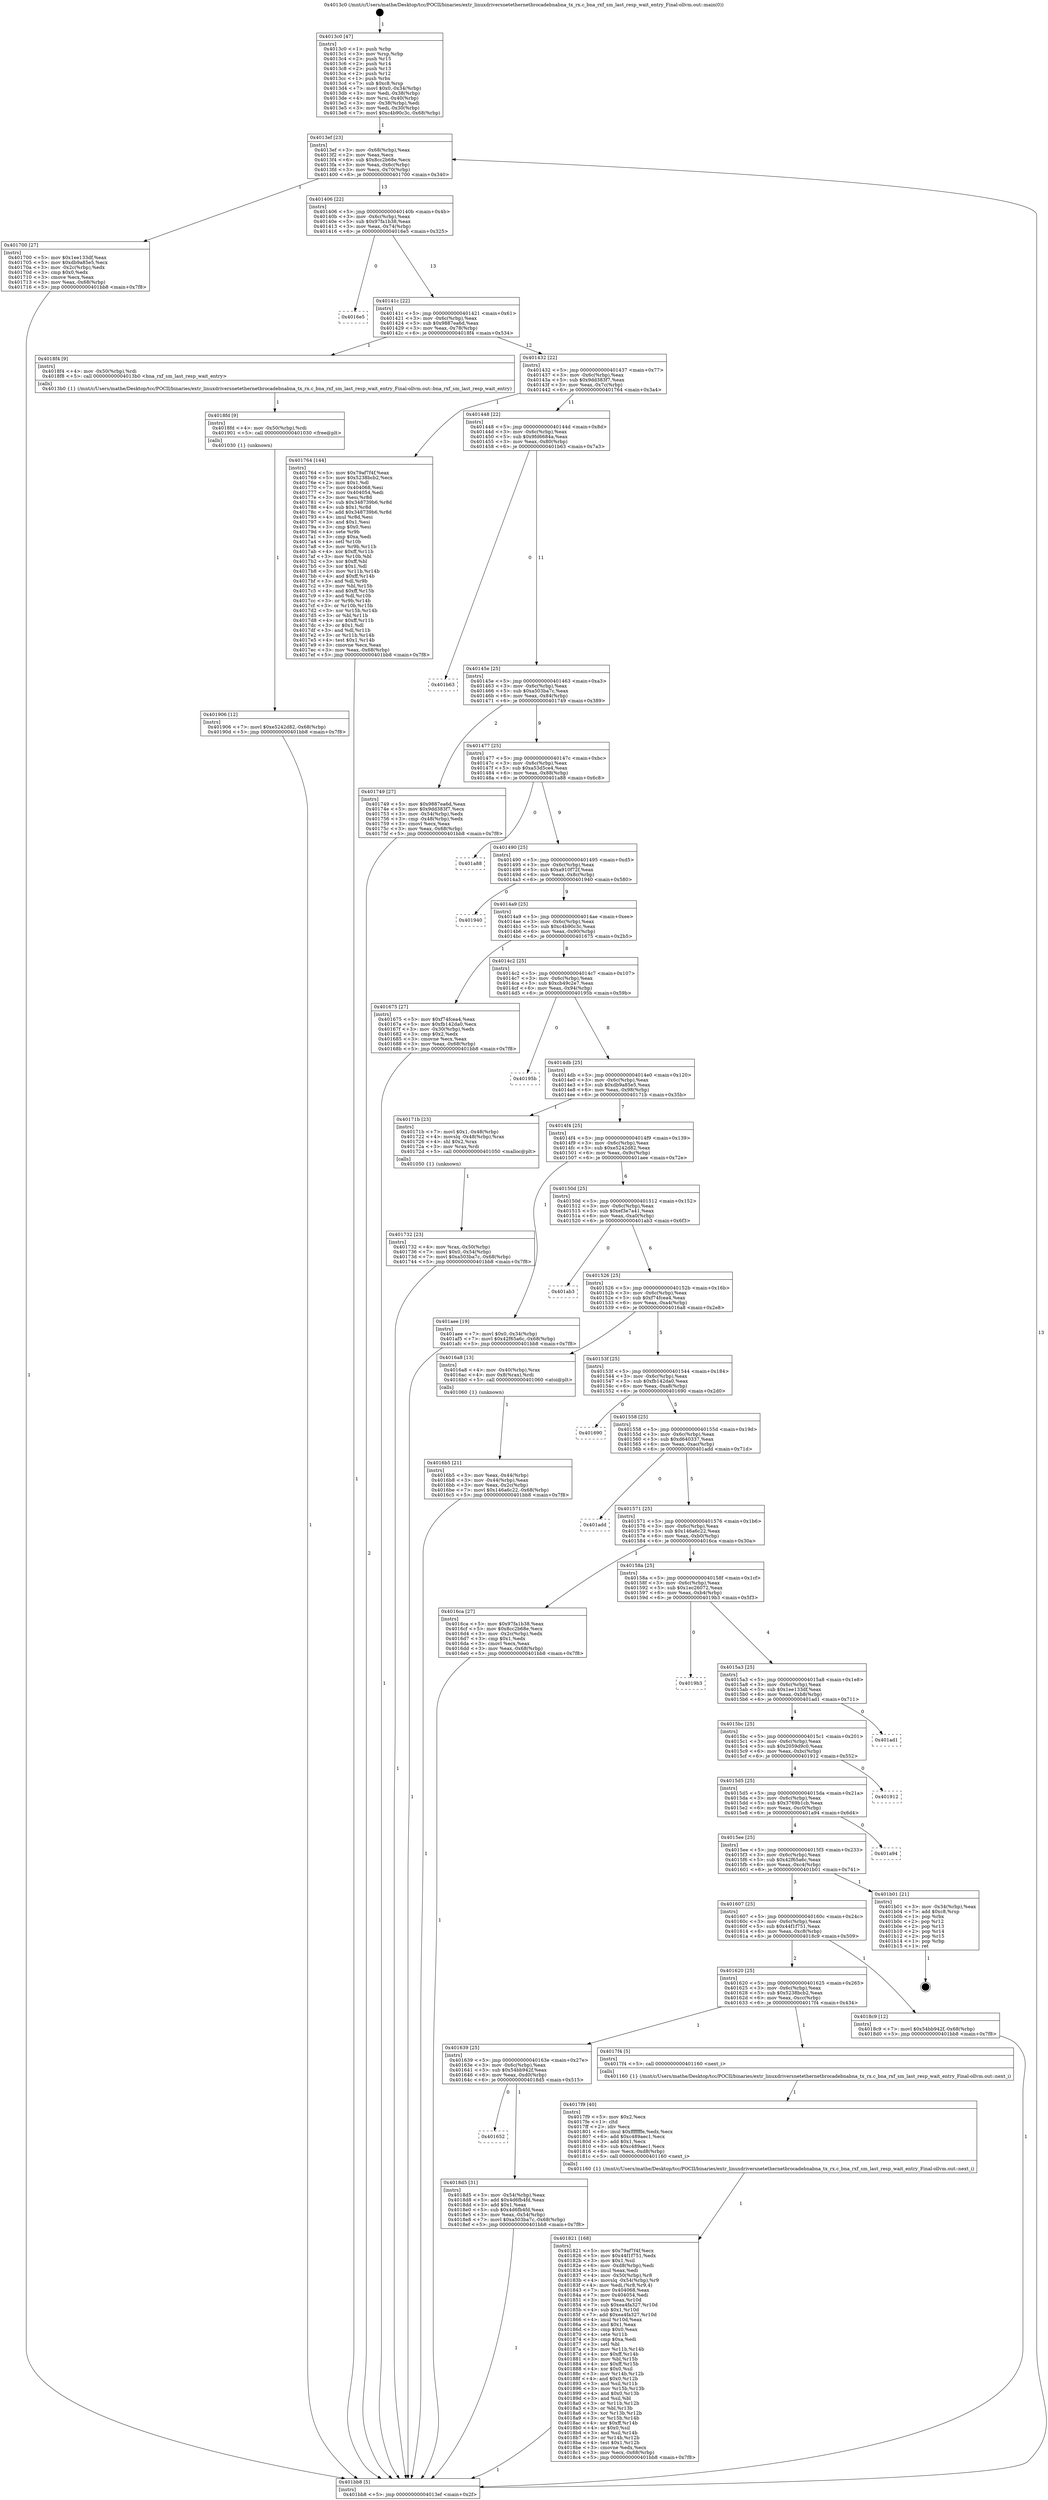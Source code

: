 digraph "0x4013c0" {
  label = "0x4013c0 (/mnt/c/Users/mathe/Desktop/tcc/POCII/binaries/extr_linuxdriversnetethernetbrocadebnabna_tx_rx.c_bna_rxf_sm_last_resp_wait_entry_Final-ollvm.out::main(0))"
  labelloc = "t"
  node[shape=record]

  Entry [label="",width=0.3,height=0.3,shape=circle,fillcolor=black,style=filled]
  "0x4013ef" [label="{
     0x4013ef [23]\l
     | [instrs]\l
     &nbsp;&nbsp;0x4013ef \<+3\>: mov -0x68(%rbp),%eax\l
     &nbsp;&nbsp;0x4013f2 \<+2\>: mov %eax,%ecx\l
     &nbsp;&nbsp;0x4013f4 \<+6\>: sub $0x8cc2b68e,%ecx\l
     &nbsp;&nbsp;0x4013fa \<+3\>: mov %eax,-0x6c(%rbp)\l
     &nbsp;&nbsp;0x4013fd \<+3\>: mov %ecx,-0x70(%rbp)\l
     &nbsp;&nbsp;0x401400 \<+6\>: je 0000000000401700 \<main+0x340\>\l
  }"]
  "0x401700" [label="{
     0x401700 [27]\l
     | [instrs]\l
     &nbsp;&nbsp;0x401700 \<+5\>: mov $0x1ee133df,%eax\l
     &nbsp;&nbsp;0x401705 \<+5\>: mov $0xdb9a85e5,%ecx\l
     &nbsp;&nbsp;0x40170a \<+3\>: mov -0x2c(%rbp),%edx\l
     &nbsp;&nbsp;0x40170d \<+3\>: cmp $0x0,%edx\l
     &nbsp;&nbsp;0x401710 \<+3\>: cmove %ecx,%eax\l
     &nbsp;&nbsp;0x401713 \<+3\>: mov %eax,-0x68(%rbp)\l
     &nbsp;&nbsp;0x401716 \<+5\>: jmp 0000000000401bb8 \<main+0x7f8\>\l
  }"]
  "0x401406" [label="{
     0x401406 [22]\l
     | [instrs]\l
     &nbsp;&nbsp;0x401406 \<+5\>: jmp 000000000040140b \<main+0x4b\>\l
     &nbsp;&nbsp;0x40140b \<+3\>: mov -0x6c(%rbp),%eax\l
     &nbsp;&nbsp;0x40140e \<+5\>: sub $0x97fa1b38,%eax\l
     &nbsp;&nbsp;0x401413 \<+3\>: mov %eax,-0x74(%rbp)\l
     &nbsp;&nbsp;0x401416 \<+6\>: je 00000000004016e5 \<main+0x325\>\l
  }"]
  Exit [label="",width=0.3,height=0.3,shape=circle,fillcolor=black,style=filled,peripheries=2]
  "0x4016e5" [label="{
     0x4016e5\l
  }", style=dashed]
  "0x40141c" [label="{
     0x40141c [22]\l
     | [instrs]\l
     &nbsp;&nbsp;0x40141c \<+5\>: jmp 0000000000401421 \<main+0x61\>\l
     &nbsp;&nbsp;0x401421 \<+3\>: mov -0x6c(%rbp),%eax\l
     &nbsp;&nbsp;0x401424 \<+5\>: sub $0x9887ea6d,%eax\l
     &nbsp;&nbsp;0x401429 \<+3\>: mov %eax,-0x78(%rbp)\l
     &nbsp;&nbsp;0x40142c \<+6\>: je 00000000004018f4 \<main+0x534\>\l
  }"]
  "0x401906" [label="{
     0x401906 [12]\l
     | [instrs]\l
     &nbsp;&nbsp;0x401906 \<+7\>: movl $0xe5242d82,-0x68(%rbp)\l
     &nbsp;&nbsp;0x40190d \<+5\>: jmp 0000000000401bb8 \<main+0x7f8\>\l
  }"]
  "0x4018f4" [label="{
     0x4018f4 [9]\l
     | [instrs]\l
     &nbsp;&nbsp;0x4018f4 \<+4\>: mov -0x50(%rbp),%rdi\l
     &nbsp;&nbsp;0x4018f8 \<+5\>: call 00000000004013b0 \<bna_rxf_sm_last_resp_wait_entry\>\l
     | [calls]\l
     &nbsp;&nbsp;0x4013b0 \{1\} (/mnt/c/Users/mathe/Desktop/tcc/POCII/binaries/extr_linuxdriversnetethernetbrocadebnabna_tx_rx.c_bna_rxf_sm_last_resp_wait_entry_Final-ollvm.out::bna_rxf_sm_last_resp_wait_entry)\l
  }"]
  "0x401432" [label="{
     0x401432 [22]\l
     | [instrs]\l
     &nbsp;&nbsp;0x401432 \<+5\>: jmp 0000000000401437 \<main+0x77\>\l
     &nbsp;&nbsp;0x401437 \<+3\>: mov -0x6c(%rbp),%eax\l
     &nbsp;&nbsp;0x40143a \<+5\>: sub $0x9dd383f7,%eax\l
     &nbsp;&nbsp;0x40143f \<+3\>: mov %eax,-0x7c(%rbp)\l
     &nbsp;&nbsp;0x401442 \<+6\>: je 0000000000401764 \<main+0x3a4\>\l
  }"]
  "0x4018fd" [label="{
     0x4018fd [9]\l
     | [instrs]\l
     &nbsp;&nbsp;0x4018fd \<+4\>: mov -0x50(%rbp),%rdi\l
     &nbsp;&nbsp;0x401901 \<+5\>: call 0000000000401030 \<free@plt\>\l
     | [calls]\l
     &nbsp;&nbsp;0x401030 \{1\} (unknown)\l
  }"]
  "0x401764" [label="{
     0x401764 [144]\l
     | [instrs]\l
     &nbsp;&nbsp;0x401764 \<+5\>: mov $0x79af7f4f,%eax\l
     &nbsp;&nbsp;0x401769 \<+5\>: mov $0x5238bcb2,%ecx\l
     &nbsp;&nbsp;0x40176e \<+2\>: mov $0x1,%dl\l
     &nbsp;&nbsp;0x401770 \<+7\>: mov 0x404068,%esi\l
     &nbsp;&nbsp;0x401777 \<+7\>: mov 0x404054,%edi\l
     &nbsp;&nbsp;0x40177e \<+3\>: mov %esi,%r8d\l
     &nbsp;&nbsp;0x401781 \<+7\>: sub $0x348739b6,%r8d\l
     &nbsp;&nbsp;0x401788 \<+4\>: sub $0x1,%r8d\l
     &nbsp;&nbsp;0x40178c \<+7\>: add $0x348739b6,%r8d\l
     &nbsp;&nbsp;0x401793 \<+4\>: imul %r8d,%esi\l
     &nbsp;&nbsp;0x401797 \<+3\>: and $0x1,%esi\l
     &nbsp;&nbsp;0x40179a \<+3\>: cmp $0x0,%esi\l
     &nbsp;&nbsp;0x40179d \<+4\>: sete %r9b\l
     &nbsp;&nbsp;0x4017a1 \<+3\>: cmp $0xa,%edi\l
     &nbsp;&nbsp;0x4017a4 \<+4\>: setl %r10b\l
     &nbsp;&nbsp;0x4017a8 \<+3\>: mov %r9b,%r11b\l
     &nbsp;&nbsp;0x4017ab \<+4\>: xor $0xff,%r11b\l
     &nbsp;&nbsp;0x4017af \<+3\>: mov %r10b,%bl\l
     &nbsp;&nbsp;0x4017b2 \<+3\>: xor $0xff,%bl\l
     &nbsp;&nbsp;0x4017b5 \<+3\>: xor $0x1,%dl\l
     &nbsp;&nbsp;0x4017b8 \<+3\>: mov %r11b,%r14b\l
     &nbsp;&nbsp;0x4017bb \<+4\>: and $0xff,%r14b\l
     &nbsp;&nbsp;0x4017bf \<+3\>: and %dl,%r9b\l
     &nbsp;&nbsp;0x4017c2 \<+3\>: mov %bl,%r15b\l
     &nbsp;&nbsp;0x4017c5 \<+4\>: and $0xff,%r15b\l
     &nbsp;&nbsp;0x4017c9 \<+3\>: and %dl,%r10b\l
     &nbsp;&nbsp;0x4017cc \<+3\>: or %r9b,%r14b\l
     &nbsp;&nbsp;0x4017cf \<+3\>: or %r10b,%r15b\l
     &nbsp;&nbsp;0x4017d2 \<+3\>: xor %r15b,%r14b\l
     &nbsp;&nbsp;0x4017d5 \<+3\>: or %bl,%r11b\l
     &nbsp;&nbsp;0x4017d8 \<+4\>: xor $0xff,%r11b\l
     &nbsp;&nbsp;0x4017dc \<+3\>: or $0x1,%dl\l
     &nbsp;&nbsp;0x4017df \<+3\>: and %dl,%r11b\l
     &nbsp;&nbsp;0x4017e2 \<+3\>: or %r11b,%r14b\l
     &nbsp;&nbsp;0x4017e5 \<+4\>: test $0x1,%r14b\l
     &nbsp;&nbsp;0x4017e9 \<+3\>: cmovne %ecx,%eax\l
     &nbsp;&nbsp;0x4017ec \<+3\>: mov %eax,-0x68(%rbp)\l
     &nbsp;&nbsp;0x4017ef \<+5\>: jmp 0000000000401bb8 \<main+0x7f8\>\l
  }"]
  "0x401448" [label="{
     0x401448 [22]\l
     | [instrs]\l
     &nbsp;&nbsp;0x401448 \<+5\>: jmp 000000000040144d \<main+0x8d\>\l
     &nbsp;&nbsp;0x40144d \<+3\>: mov -0x6c(%rbp),%eax\l
     &nbsp;&nbsp;0x401450 \<+5\>: sub $0x9fd6684a,%eax\l
     &nbsp;&nbsp;0x401455 \<+3\>: mov %eax,-0x80(%rbp)\l
     &nbsp;&nbsp;0x401458 \<+6\>: je 0000000000401b63 \<main+0x7a3\>\l
  }"]
  "0x401652" [label="{
     0x401652\l
  }", style=dashed]
  "0x401b63" [label="{
     0x401b63\l
  }", style=dashed]
  "0x40145e" [label="{
     0x40145e [25]\l
     | [instrs]\l
     &nbsp;&nbsp;0x40145e \<+5\>: jmp 0000000000401463 \<main+0xa3\>\l
     &nbsp;&nbsp;0x401463 \<+3\>: mov -0x6c(%rbp),%eax\l
     &nbsp;&nbsp;0x401466 \<+5\>: sub $0xa503ba7c,%eax\l
     &nbsp;&nbsp;0x40146b \<+6\>: mov %eax,-0x84(%rbp)\l
     &nbsp;&nbsp;0x401471 \<+6\>: je 0000000000401749 \<main+0x389\>\l
  }"]
  "0x4018d5" [label="{
     0x4018d5 [31]\l
     | [instrs]\l
     &nbsp;&nbsp;0x4018d5 \<+3\>: mov -0x54(%rbp),%eax\l
     &nbsp;&nbsp;0x4018d8 \<+5\>: add $0x4d6fb4fd,%eax\l
     &nbsp;&nbsp;0x4018dd \<+3\>: add $0x1,%eax\l
     &nbsp;&nbsp;0x4018e0 \<+5\>: sub $0x4d6fb4fd,%eax\l
     &nbsp;&nbsp;0x4018e5 \<+3\>: mov %eax,-0x54(%rbp)\l
     &nbsp;&nbsp;0x4018e8 \<+7\>: movl $0xa503ba7c,-0x68(%rbp)\l
     &nbsp;&nbsp;0x4018ef \<+5\>: jmp 0000000000401bb8 \<main+0x7f8\>\l
  }"]
  "0x401749" [label="{
     0x401749 [27]\l
     | [instrs]\l
     &nbsp;&nbsp;0x401749 \<+5\>: mov $0x9887ea6d,%eax\l
     &nbsp;&nbsp;0x40174e \<+5\>: mov $0x9dd383f7,%ecx\l
     &nbsp;&nbsp;0x401753 \<+3\>: mov -0x54(%rbp),%edx\l
     &nbsp;&nbsp;0x401756 \<+3\>: cmp -0x48(%rbp),%edx\l
     &nbsp;&nbsp;0x401759 \<+3\>: cmovl %ecx,%eax\l
     &nbsp;&nbsp;0x40175c \<+3\>: mov %eax,-0x68(%rbp)\l
     &nbsp;&nbsp;0x40175f \<+5\>: jmp 0000000000401bb8 \<main+0x7f8\>\l
  }"]
  "0x401477" [label="{
     0x401477 [25]\l
     | [instrs]\l
     &nbsp;&nbsp;0x401477 \<+5\>: jmp 000000000040147c \<main+0xbc\>\l
     &nbsp;&nbsp;0x40147c \<+3\>: mov -0x6c(%rbp),%eax\l
     &nbsp;&nbsp;0x40147f \<+5\>: sub $0xa53d5ce4,%eax\l
     &nbsp;&nbsp;0x401484 \<+6\>: mov %eax,-0x88(%rbp)\l
     &nbsp;&nbsp;0x40148a \<+6\>: je 0000000000401a88 \<main+0x6c8\>\l
  }"]
  "0x401821" [label="{
     0x401821 [168]\l
     | [instrs]\l
     &nbsp;&nbsp;0x401821 \<+5\>: mov $0x79af7f4f,%ecx\l
     &nbsp;&nbsp;0x401826 \<+5\>: mov $0x44f1f751,%edx\l
     &nbsp;&nbsp;0x40182b \<+3\>: mov $0x1,%sil\l
     &nbsp;&nbsp;0x40182e \<+6\>: mov -0xd8(%rbp),%edi\l
     &nbsp;&nbsp;0x401834 \<+3\>: imul %eax,%edi\l
     &nbsp;&nbsp;0x401837 \<+4\>: mov -0x50(%rbp),%r8\l
     &nbsp;&nbsp;0x40183b \<+4\>: movslq -0x54(%rbp),%r9\l
     &nbsp;&nbsp;0x40183f \<+4\>: mov %edi,(%r8,%r9,4)\l
     &nbsp;&nbsp;0x401843 \<+7\>: mov 0x404068,%eax\l
     &nbsp;&nbsp;0x40184a \<+7\>: mov 0x404054,%edi\l
     &nbsp;&nbsp;0x401851 \<+3\>: mov %eax,%r10d\l
     &nbsp;&nbsp;0x401854 \<+7\>: sub $0xea4fa327,%r10d\l
     &nbsp;&nbsp;0x40185b \<+4\>: sub $0x1,%r10d\l
     &nbsp;&nbsp;0x40185f \<+7\>: add $0xea4fa327,%r10d\l
     &nbsp;&nbsp;0x401866 \<+4\>: imul %r10d,%eax\l
     &nbsp;&nbsp;0x40186a \<+3\>: and $0x1,%eax\l
     &nbsp;&nbsp;0x40186d \<+3\>: cmp $0x0,%eax\l
     &nbsp;&nbsp;0x401870 \<+4\>: sete %r11b\l
     &nbsp;&nbsp;0x401874 \<+3\>: cmp $0xa,%edi\l
     &nbsp;&nbsp;0x401877 \<+3\>: setl %bl\l
     &nbsp;&nbsp;0x40187a \<+3\>: mov %r11b,%r14b\l
     &nbsp;&nbsp;0x40187d \<+4\>: xor $0xff,%r14b\l
     &nbsp;&nbsp;0x401881 \<+3\>: mov %bl,%r15b\l
     &nbsp;&nbsp;0x401884 \<+4\>: xor $0xff,%r15b\l
     &nbsp;&nbsp;0x401888 \<+4\>: xor $0x0,%sil\l
     &nbsp;&nbsp;0x40188c \<+3\>: mov %r14b,%r12b\l
     &nbsp;&nbsp;0x40188f \<+4\>: and $0x0,%r12b\l
     &nbsp;&nbsp;0x401893 \<+3\>: and %sil,%r11b\l
     &nbsp;&nbsp;0x401896 \<+3\>: mov %r15b,%r13b\l
     &nbsp;&nbsp;0x401899 \<+4\>: and $0x0,%r13b\l
     &nbsp;&nbsp;0x40189d \<+3\>: and %sil,%bl\l
     &nbsp;&nbsp;0x4018a0 \<+3\>: or %r11b,%r12b\l
     &nbsp;&nbsp;0x4018a3 \<+3\>: or %bl,%r13b\l
     &nbsp;&nbsp;0x4018a6 \<+3\>: xor %r13b,%r12b\l
     &nbsp;&nbsp;0x4018a9 \<+3\>: or %r15b,%r14b\l
     &nbsp;&nbsp;0x4018ac \<+4\>: xor $0xff,%r14b\l
     &nbsp;&nbsp;0x4018b0 \<+4\>: or $0x0,%sil\l
     &nbsp;&nbsp;0x4018b4 \<+3\>: and %sil,%r14b\l
     &nbsp;&nbsp;0x4018b7 \<+3\>: or %r14b,%r12b\l
     &nbsp;&nbsp;0x4018ba \<+4\>: test $0x1,%r12b\l
     &nbsp;&nbsp;0x4018be \<+3\>: cmovne %edx,%ecx\l
     &nbsp;&nbsp;0x4018c1 \<+3\>: mov %ecx,-0x68(%rbp)\l
     &nbsp;&nbsp;0x4018c4 \<+5\>: jmp 0000000000401bb8 \<main+0x7f8\>\l
  }"]
  "0x401a88" [label="{
     0x401a88\l
  }", style=dashed]
  "0x401490" [label="{
     0x401490 [25]\l
     | [instrs]\l
     &nbsp;&nbsp;0x401490 \<+5\>: jmp 0000000000401495 \<main+0xd5\>\l
     &nbsp;&nbsp;0x401495 \<+3\>: mov -0x6c(%rbp),%eax\l
     &nbsp;&nbsp;0x401498 \<+5\>: sub $0xa910f72f,%eax\l
     &nbsp;&nbsp;0x40149d \<+6\>: mov %eax,-0x8c(%rbp)\l
     &nbsp;&nbsp;0x4014a3 \<+6\>: je 0000000000401940 \<main+0x580\>\l
  }"]
  "0x4017f9" [label="{
     0x4017f9 [40]\l
     | [instrs]\l
     &nbsp;&nbsp;0x4017f9 \<+5\>: mov $0x2,%ecx\l
     &nbsp;&nbsp;0x4017fe \<+1\>: cltd\l
     &nbsp;&nbsp;0x4017ff \<+2\>: idiv %ecx\l
     &nbsp;&nbsp;0x401801 \<+6\>: imul $0xfffffffe,%edx,%ecx\l
     &nbsp;&nbsp;0x401807 \<+6\>: add $0xc489aec1,%ecx\l
     &nbsp;&nbsp;0x40180d \<+3\>: add $0x1,%ecx\l
     &nbsp;&nbsp;0x401810 \<+6\>: sub $0xc489aec1,%ecx\l
     &nbsp;&nbsp;0x401816 \<+6\>: mov %ecx,-0xd8(%rbp)\l
     &nbsp;&nbsp;0x40181c \<+5\>: call 0000000000401160 \<next_i\>\l
     | [calls]\l
     &nbsp;&nbsp;0x401160 \{1\} (/mnt/c/Users/mathe/Desktop/tcc/POCII/binaries/extr_linuxdriversnetethernetbrocadebnabna_tx_rx.c_bna_rxf_sm_last_resp_wait_entry_Final-ollvm.out::next_i)\l
  }"]
  "0x401940" [label="{
     0x401940\l
  }", style=dashed]
  "0x4014a9" [label="{
     0x4014a9 [25]\l
     | [instrs]\l
     &nbsp;&nbsp;0x4014a9 \<+5\>: jmp 00000000004014ae \<main+0xee\>\l
     &nbsp;&nbsp;0x4014ae \<+3\>: mov -0x6c(%rbp),%eax\l
     &nbsp;&nbsp;0x4014b1 \<+5\>: sub $0xc4b90c3c,%eax\l
     &nbsp;&nbsp;0x4014b6 \<+6\>: mov %eax,-0x90(%rbp)\l
     &nbsp;&nbsp;0x4014bc \<+6\>: je 0000000000401675 \<main+0x2b5\>\l
  }"]
  "0x401639" [label="{
     0x401639 [25]\l
     | [instrs]\l
     &nbsp;&nbsp;0x401639 \<+5\>: jmp 000000000040163e \<main+0x27e\>\l
     &nbsp;&nbsp;0x40163e \<+3\>: mov -0x6c(%rbp),%eax\l
     &nbsp;&nbsp;0x401641 \<+5\>: sub $0x54bb942f,%eax\l
     &nbsp;&nbsp;0x401646 \<+6\>: mov %eax,-0xd0(%rbp)\l
     &nbsp;&nbsp;0x40164c \<+6\>: je 00000000004018d5 \<main+0x515\>\l
  }"]
  "0x401675" [label="{
     0x401675 [27]\l
     | [instrs]\l
     &nbsp;&nbsp;0x401675 \<+5\>: mov $0xf74fcea4,%eax\l
     &nbsp;&nbsp;0x40167a \<+5\>: mov $0xfb142da0,%ecx\l
     &nbsp;&nbsp;0x40167f \<+3\>: mov -0x30(%rbp),%edx\l
     &nbsp;&nbsp;0x401682 \<+3\>: cmp $0x2,%edx\l
     &nbsp;&nbsp;0x401685 \<+3\>: cmovne %ecx,%eax\l
     &nbsp;&nbsp;0x401688 \<+3\>: mov %eax,-0x68(%rbp)\l
     &nbsp;&nbsp;0x40168b \<+5\>: jmp 0000000000401bb8 \<main+0x7f8\>\l
  }"]
  "0x4014c2" [label="{
     0x4014c2 [25]\l
     | [instrs]\l
     &nbsp;&nbsp;0x4014c2 \<+5\>: jmp 00000000004014c7 \<main+0x107\>\l
     &nbsp;&nbsp;0x4014c7 \<+3\>: mov -0x6c(%rbp),%eax\l
     &nbsp;&nbsp;0x4014ca \<+5\>: sub $0xcb49c2e7,%eax\l
     &nbsp;&nbsp;0x4014cf \<+6\>: mov %eax,-0x94(%rbp)\l
     &nbsp;&nbsp;0x4014d5 \<+6\>: je 000000000040195b \<main+0x59b\>\l
  }"]
  "0x401bb8" [label="{
     0x401bb8 [5]\l
     | [instrs]\l
     &nbsp;&nbsp;0x401bb8 \<+5\>: jmp 00000000004013ef \<main+0x2f\>\l
  }"]
  "0x4013c0" [label="{
     0x4013c0 [47]\l
     | [instrs]\l
     &nbsp;&nbsp;0x4013c0 \<+1\>: push %rbp\l
     &nbsp;&nbsp;0x4013c1 \<+3\>: mov %rsp,%rbp\l
     &nbsp;&nbsp;0x4013c4 \<+2\>: push %r15\l
     &nbsp;&nbsp;0x4013c6 \<+2\>: push %r14\l
     &nbsp;&nbsp;0x4013c8 \<+2\>: push %r13\l
     &nbsp;&nbsp;0x4013ca \<+2\>: push %r12\l
     &nbsp;&nbsp;0x4013cc \<+1\>: push %rbx\l
     &nbsp;&nbsp;0x4013cd \<+7\>: sub $0xc8,%rsp\l
     &nbsp;&nbsp;0x4013d4 \<+7\>: movl $0x0,-0x34(%rbp)\l
     &nbsp;&nbsp;0x4013db \<+3\>: mov %edi,-0x38(%rbp)\l
     &nbsp;&nbsp;0x4013de \<+4\>: mov %rsi,-0x40(%rbp)\l
     &nbsp;&nbsp;0x4013e2 \<+3\>: mov -0x38(%rbp),%edi\l
     &nbsp;&nbsp;0x4013e5 \<+3\>: mov %edi,-0x30(%rbp)\l
     &nbsp;&nbsp;0x4013e8 \<+7\>: movl $0xc4b90c3c,-0x68(%rbp)\l
  }"]
  "0x4017f4" [label="{
     0x4017f4 [5]\l
     | [instrs]\l
     &nbsp;&nbsp;0x4017f4 \<+5\>: call 0000000000401160 \<next_i\>\l
     | [calls]\l
     &nbsp;&nbsp;0x401160 \{1\} (/mnt/c/Users/mathe/Desktop/tcc/POCII/binaries/extr_linuxdriversnetethernetbrocadebnabna_tx_rx.c_bna_rxf_sm_last_resp_wait_entry_Final-ollvm.out::next_i)\l
  }"]
  "0x40195b" [label="{
     0x40195b\l
  }", style=dashed]
  "0x4014db" [label="{
     0x4014db [25]\l
     | [instrs]\l
     &nbsp;&nbsp;0x4014db \<+5\>: jmp 00000000004014e0 \<main+0x120\>\l
     &nbsp;&nbsp;0x4014e0 \<+3\>: mov -0x6c(%rbp),%eax\l
     &nbsp;&nbsp;0x4014e3 \<+5\>: sub $0xdb9a85e5,%eax\l
     &nbsp;&nbsp;0x4014e8 \<+6\>: mov %eax,-0x98(%rbp)\l
     &nbsp;&nbsp;0x4014ee \<+6\>: je 000000000040171b \<main+0x35b\>\l
  }"]
  "0x401620" [label="{
     0x401620 [25]\l
     | [instrs]\l
     &nbsp;&nbsp;0x401620 \<+5\>: jmp 0000000000401625 \<main+0x265\>\l
     &nbsp;&nbsp;0x401625 \<+3\>: mov -0x6c(%rbp),%eax\l
     &nbsp;&nbsp;0x401628 \<+5\>: sub $0x5238bcb2,%eax\l
     &nbsp;&nbsp;0x40162d \<+6\>: mov %eax,-0xcc(%rbp)\l
     &nbsp;&nbsp;0x401633 \<+6\>: je 00000000004017f4 \<main+0x434\>\l
  }"]
  "0x40171b" [label="{
     0x40171b [23]\l
     | [instrs]\l
     &nbsp;&nbsp;0x40171b \<+7\>: movl $0x1,-0x48(%rbp)\l
     &nbsp;&nbsp;0x401722 \<+4\>: movslq -0x48(%rbp),%rax\l
     &nbsp;&nbsp;0x401726 \<+4\>: shl $0x2,%rax\l
     &nbsp;&nbsp;0x40172a \<+3\>: mov %rax,%rdi\l
     &nbsp;&nbsp;0x40172d \<+5\>: call 0000000000401050 \<malloc@plt\>\l
     | [calls]\l
     &nbsp;&nbsp;0x401050 \{1\} (unknown)\l
  }"]
  "0x4014f4" [label="{
     0x4014f4 [25]\l
     | [instrs]\l
     &nbsp;&nbsp;0x4014f4 \<+5\>: jmp 00000000004014f9 \<main+0x139\>\l
     &nbsp;&nbsp;0x4014f9 \<+3\>: mov -0x6c(%rbp),%eax\l
     &nbsp;&nbsp;0x4014fc \<+5\>: sub $0xe5242d82,%eax\l
     &nbsp;&nbsp;0x401501 \<+6\>: mov %eax,-0x9c(%rbp)\l
     &nbsp;&nbsp;0x401507 \<+6\>: je 0000000000401aee \<main+0x72e\>\l
  }"]
  "0x4018c9" [label="{
     0x4018c9 [12]\l
     | [instrs]\l
     &nbsp;&nbsp;0x4018c9 \<+7\>: movl $0x54bb942f,-0x68(%rbp)\l
     &nbsp;&nbsp;0x4018d0 \<+5\>: jmp 0000000000401bb8 \<main+0x7f8\>\l
  }"]
  "0x401aee" [label="{
     0x401aee [19]\l
     | [instrs]\l
     &nbsp;&nbsp;0x401aee \<+7\>: movl $0x0,-0x34(%rbp)\l
     &nbsp;&nbsp;0x401af5 \<+7\>: movl $0x42f65a6c,-0x68(%rbp)\l
     &nbsp;&nbsp;0x401afc \<+5\>: jmp 0000000000401bb8 \<main+0x7f8\>\l
  }"]
  "0x40150d" [label="{
     0x40150d [25]\l
     | [instrs]\l
     &nbsp;&nbsp;0x40150d \<+5\>: jmp 0000000000401512 \<main+0x152\>\l
     &nbsp;&nbsp;0x401512 \<+3\>: mov -0x6c(%rbp),%eax\l
     &nbsp;&nbsp;0x401515 \<+5\>: sub $0xef3e7a41,%eax\l
     &nbsp;&nbsp;0x40151a \<+6\>: mov %eax,-0xa0(%rbp)\l
     &nbsp;&nbsp;0x401520 \<+6\>: je 0000000000401ab3 \<main+0x6f3\>\l
  }"]
  "0x401607" [label="{
     0x401607 [25]\l
     | [instrs]\l
     &nbsp;&nbsp;0x401607 \<+5\>: jmp 000000000040160c \<main+0x24c\>\l
     &nbsp;&nbsp;0x40160c \<+3\>: mov -0x6c(%rbp),%eax\l
     &nbsp;&nbsp;0x40160f \<+5\>: sub $0x44f1f751,%eax\l
     &nbsp;&nbsp;0x401614 \<+6\>: mov %eax,-0xc8(%rbp)\l
     &nbsp;&nbsp;0x40161a \<+6\>: je 00000000004018c9 \<main+0x509\>\l
  }"]
  "0x401ab3" [label="{
     0x401ab3\l
  }", style=dashed]
  "0x401526" [label="{
     0x401526 [25]\l
     | [instrs]\l
     &nbsp;&nbsp;0x401526 \<+5\>: jmp 000000000040152b \<main+0x16b\>\l
     &nbsp;&nbsp;0x40152b \<+3\>: mov -0x6c(%rbp),%eax\l
     &nbsp;&nbsp;0x40152e \<+5\>: sub $0xf74fcea4,%eax\l
     &nbsp;&nbsp;0x401533 \<+6\>: mov %eax,-0xa4(%rbp)\l
     &nbsp;&nbsp;0x401539 \<+6\>: je 00000000004016a8 \<main+0x2e8\>\l
  }"]
  "0x401b01" [label="{
     0x401b01 [21]\l
     | [instrs]\l
     &nbsp;&nbsp;0x401b01 \<+3\>: mov -0x34(%rbp),%eax\l
     &nbsp;&nbsp;0x401b04 \<+7\>: add $0xc8,%rsp\l
     &nbsp;&nbsp;0x401b0b \<+1\>: pop %rbx\l
     &nbsp;&nbsp;0x401b0c \<+2\>: pop %r12\l
     &nbsp;&nbsp;0x401b0e \<+2\>: pop %r13\l
     &nbsp;&nbsp;0x401b10 \<+2\>: pop %r14\l
     &nbsp;&nbsp;0x401b12 \<+2\>: pop %r15\l
     &nbsp;&nbsp;0x401b14 \<+1\>: pop %rbp\l
     &nbsp;&nbsp;0x401b15 \<+1\>: ret\l
  }"]
  "0x4016a8" [label="{
     0x4016a8 [13]\l
     | [instrs]\l
     &nbsp;&nbsp;0x4016a8 \<+4\>: mov -0x40(%rbp),%rax\l
     &nbsp;&nbsp;0x4016ac \<+4\>: mov 0x8(%rax),%rdi\l
     &nbsp;&nbsp;0x4016b0 \<+5\>: call 0000000000401060 \<atoi@plt\>\l
     | [calls]\l
     &nbsp;&nbsp;0x401060 \{1\} (unknown)\l
  }"]
  "0x40153f" [label="{
     0x40153f [25]\l
     | [instrs]\l
     &nbsp;&nbsp;0x40153f \<+5\>: jmp 0000000000401544 \<main+0x184\>\l
     &nbsp;&nbsp;0x401544 \<+3\>: mov -0x6c(%rbp),%eax\l
     &nbsp;&nbsp;0x401547 \<+5\>: sub $0xfb142da0,%eax\l
     &nbsp;&nbsp;0x40154c \<+6\>: mov %eax,-0xa8(%rbp)\l
     &nbsp;&nbsp;0x401552 \<+6\>: je 0000000000401690 \<main+0x2d0\>\l
  }"]
  "0x4016b5" [label="{
     0x4016b5 [21]\l
     | [instrs]\l
     &nbsp;&nbsp;0x4016b5 \<+3\>: mov %eax,-0x44(%rbp)\l
     &nbsp;&nbsp;0x4016b8 \<+3\>: mov -0x44(%rbp),%eax\l
     &nbsp;&nbsp;0x4016bb \<+3\>: mov %eax,-0x2c(%rbp)\l
     &nbsp;&nbsp;0x4016be \<+7\>: movl $0x146a6c22,-0x68(%rbp)\l
     &nbsp;&nbsp;0x4016c5 \<+5\>: jmp 0000000000401bb8 \<main+0x7f8\>\l
  }"]
  "0x4015ee" [label="{
     0x4015ee [25]\l
     | [instrs]\l
     &nbsp;&nbsp;0x4015ee \<+5\>: jmp 00000000004015f3 \<main+0x233\>\l
     &nbsp;&nbsp;0x4015f3 \<+3\>: mov -0x6c(%rbp),%eax\l
     &nbsp;&nbsp;0x4015f6 \<+5\>: sub $0x42f65a6c,%eax\l
     &nbsp;&nbsp;0x4015fb \<+6\>: mov %eax,-0xc4(%rbp)\l
     &nbsp;&nbsp;0x401601 \<+6\>: je 0000000000401b01 \<main+0x741\>\l
  }"]
  "0x401690" [label="{
     0x401690\l
  }", style=dashed]
  "0x401558" [label="{
     0x401558 [25]\l
     | [instrs]\l
     &nbsp;&nbsp;0x401558 \<+5\>: jmp 000000000040155d \<main+0x19d\>\l
     &nbsp;&nbsp;0x40155d \<+3\>: mov -0x6c(%rbp),%eax\l
     &nbsp;&nbsp;0x401560 \<+5\>: sub $0xd640337,%eax\l
     &nbsp;&nbsp;0x401565 \<+6\>: mov %eax,-0xac(%rbp)\l
     &nbsp;&nbsp;0x40156b \<+6\>: je 0000000000401add \<main+0x71d\>\l
  }"]
  "0x401a94" [label="{
     0x401a94\l
  }", style=dashed]
  "0x401add" [label="{
     0x401add\l
  }", style=dashed]
  "0x401571" [label="{
     0x401571 [25]\l
     | [instrs]\l
     &nbsp;&nbsp;0x401571 \<+5\>: jmp 0000000000401576 \<main+0x1b6\>\l
     &nbsp;&nbsp;0x401576 \<+3\>: mov -0x6c(%rbp),%eax\l
     &nbsp;&nbsp;0x401579 \<+5\>: sub $0x146a6c22,%eax\l
     &nbsp;&nbsp;0x40157e \<+6\>: mov %eax,-0xb0(%rbp)\l
     &nbsp;&nbsp;0x401584 \<+6\>: je 00000000004016ca \<main+0x30a\>\l
  }"]
  "0x4015d5" [label="{
     0x4015d5 [25]\l
     | [instrs]\l
     &nbsp;&nbsp;0x4015d5 \<+5\>: jmp 00000000004015da \<main+0x21a\>\l
     &nbsp;&nbsp;0x4015da \<+3\>: mov -0x6c(%rbp),%eax\l
     &nbsp;&nbsp;0x4015dd \<+5\>: sub $0x3769b1cb,%eax\l
     &nbsp;&nbsp;0x4015e2 \<+6\>: mov %eax,-0xc0(%rbp)\l
     &nbsp;&nbsp;0x4015e8 \<+6\>: je 0000000000401a94 \<main+0x6d4\>\l
  }"]
  "0x4016ca" [label="{
     0x4016ca [27]\l
     | [instrs]\l
     &nbsp;&nbsp;0x4016ca \<+5\>: mov $0x97fa1b38,%eax\l
     &nbsp;&nbsp;0x4016cf \<+5\>: mov $0x8cc2b68e,%ecx\l
     &nbsp;&nbsp;0x4016d4 \<+3\>: mov -0x2c(%rbp),%edx\l
     &nbsp;&nbsp;0x4016d7 \<+3\>: cmp $0x1,%edx\l
     &nbsp;&nbsp;0x4016da \<+3\>: cmovl %ecx,%eax\l
     &nbsp;&nbsp;0x4016dd \<+3\>: mov %eax,-0x68(%rbp)\l
     &nbsp;&nbsp;0x4016e0 \<+5\>: jmp 0000000000401bb8 \<main+0x7f8\>\l
  }"]
  "0x40158a" [label="{
     0x40158a [25]\l
     | [instrs]\l
     &nbsp;&nbsp;0x40158a \<+5\>: jmp 000000000040158f \<main+0x1cf\>\l
     &nbsp;&nbsp;0x40158f \<+3\>: mov -0x6c(%rbp),%eax\l
     &nbsp;&nbsp;0x401592 \<+5\>: sub $0x1ec26072,%eax\l
     &nbsp;&nbsp;0x401597 \<+6\>: mov %eax,-0xb4(%rbp)\l
     &nbsp;&nbsp;0x40159d \<+6\>: je 00000000004019b3 \<main+0x5f3\>\l
  }"]
  "0x401732" [label="{
     0x401732 [23]\l
     | [instrs]\l
     &nbsp;&nbsp;0x401732 \<+4\>: mov %rax,-0x50(%rbp)\l
     &nbsp;&nbsp;0x401736 \<+7\>: movl $0x0,-0x54(%rbp)\l
     &nbsp;&nbsp;0x40173d \<+7\>: movl $0xa503ba7c,-0x68(%rbp)\l
     &nbsp;&nbsp;0x401744 \<+5\>: jmp 0000000000401bb8 \<main+0x7f8\>\l
  }"]
  "0x401912" [label="{
     0x401912\l
  }", style=dashed]
  "0x4019b3" [label="{
     0x4019b3\l
  }", style=dashed]
  "0x4015a3" [label="{
     0x4015a3 [25]\l
     | [instrs]\l
     &nbsp;&nbsp;0x4015a3 \<+5\>: jmp 00000000004015a8 \<main+0x1e8\>\l
     &nbsp;&nbsp;0x4015a8 \<+3\>: mov -0x6c(%rbp),%eax\l
     &nbsp;&nbsp;0x4015ab \<+5\>: sub $0x1ee133df,%eax\l
     &nbsp;&nbsp;0x4015b0 \<+6\>: mov %eax,-0xb8(%rbp)\l
     &nbsp;&nbsp;0x4015b6 \<+6\>: je 0000000000401ad1 \<main+0x711\>\l
  }"]
  "0x4015bc" [label="{
     0x4015bc [25]\l
     | [instrs]\l
     &nbsp;&nbsp;0x4015bc \<+5\>: jmp 00000000004015c1 \<main+0x201\>\l
     &nbsp;&nbsp;0x4015c1 \<+3\>: mov -0x6c(%rbp),%eax\l
     &nbsp;&nbsp;0x4015c4 \<+5\>: sub $0x2059d9c0,%eax\l
     &nbsp;&nbsp;0x4015c9 \<+6\>: mov %eax,-0xbc(%rbp)\l
     &nbsp;&nbsp;0x4015cf \<+6\>: je 0000000000401912 \<main+0x552\>\l
  }"]
  "0x401ad1" [label="{
     0x401ad1\l
  }", style=dashed]
  Entry -> "0x4013c0" [label=" 1"]
  "0x4013ef" -> "0x401700" [label=" 1"]
  "0x4013ef" -> "0x401406" [label=" 13"]
  "0x401b01" -> Exit [label=" 1"]
  "0x401406" -> "0x4016e5" [label=" 0"]
  "0x401406" -> "0x40141c" [label=" 13"]
  "0x401aee" -> "0x401bb8" [label=" 1"]
  "0x40141c" -> "0x4018f4" [label=" 1"]
  "0x40141c" -> "0x401432" [label=" 12"]
  "0x401906" -> "0x401bb8" [label=" 1"]
  "0x401432" -> "0x401764" [label=" 1"]
  "0x401432" -> "0x401448" [label=" 11"]
  "0x4018fd" -> "0x401906" [label=" 1"]
  "0x401448" -> "0x401b63" [label=" 0"]
  "0x401448" -> "0x40145e" [label=" 11"]
  "0x4018f4" -> "0x4018fd" [label=" 1"]
  "0x40145e" -> "0x401749" [label=" 2"]
  "0x40145e" -> "0x401477" [label=" 9"]
  "0x4018d5" -> "0x401bb8" [label=" 1"]
  "0x401477" -> "0x401a88" [label=" 0"]
  "0x401477" -> "0x401490" [label=" 9"]
  "0x401639" -> "0x4018d5" [label=" 1"]
  "0x401490" -> "0x401940" [label=" 0"]
  "0x401490" -> "0x4014a9" [label=" 9"]
  "0x401639" -> "0x401652" [label=" 0"]
  "0x4014a9" -> "0x401675" [label=" 1"]
  "0x4014a9" -> "0x4014c2" [label=" 8"]
  "0x401675" -> "0x401bb8" [label=" 1"]
  "0x4013c0" -> "0x4013ef" [label=" 1"]
  "0x401bb8" -> "0x4013ef" [label=" 13"]
  "0x4018c9" -> "0x401bb8" [label=" 1"]
  "0x4014c2" -> "0x40195b" [label=" 0"]
  "0x4014c2" -> "0x4014db" [label=" 8"]
  "0x401821" -> "0x401bb8" [label=" 1"]
  "0x4014db" -> "0x40171b" [label=" 1"]
  "0x4014db" -> "0x4014f4" [label=" 7"]
  "0x4017f4" -> "0x4017f9" [label=" 1"]
  "0x4014f4" -> "0x401aee" [label=" 1"]
  "0x4014f4" -> "0x40150d" [label=" 6"]
  "0x401620" -> "0x401639" [label=" 1"]
  "0x40150d" -> "0x401ab3" [label=" 0"]
  "0x40150d" -> "0x401526" [label=" 6"]
  "0x4017f9" -> "0x401821" [label=" 1"]
  "0x401526" -> "0x4016a8" [label=" 1"]
  "0x401526" -> "0x40153f" [label=" 5"]
  "0x4016a8" -> "0x4016b5" [label=" 1"]
  "0x4016b5" -> "0x401bb8" [label=" 1"]
  "0x401607" -> "0x401620" [label=" 2"]
  "0x40153f" -> "0x401690" [label=" 0"]
  "0x40153f" -> "0x401558" [label=" 5"]
  "0x401620" -> "0x4017f4" [label=" 1"]
  "0x401558" -> "0x401add" [label=" 0"]
  "0x401558" -> "0x401571" [label=" 5"]
  "0x4015ee" -> "0x401607" [label=" 3"]
  "0x401571" -> "0x4016ca" [label=" 1"]
  "0x401571" -> "0x40158a" [label=" 4"]
  "0x4016ca" -> "0x401bb8" [label=" 1"]
  "0x401700" -> "0x401bb8" [label=" 1"]
  "0x40171b" -> "0x401732" [label=" 1"]
  "0x401732" -> "0x401bb8" [label=" 1"]
  "0x401749" -> "0x401bb8" [label=" 2"]
  "0x401764" -> "0x401bb8" [label=" 1"]
  "0x401607" -> "0x4018c9" [label=" 1"]
  "0x40158a" -> "0x4019b3" [label=" 0"]
  "0x40158a" -> "0x4015a3" [label=" 4"]
  "0x4015d5" -> "0x4015ee" [label=" 4"]
  "0x4015a3" -> "0x401ad1" [label=" 0"]
  "0x4015a3" -> "0x4015bc" [label=" 4"]
  "0x4015d5" -> "0x401a94" [label=" 0"]
  "0x4015bc" -> "0x401912" [label=" 0"]
  "0x4015bc" -> "0x4015d5" [label=" 4"]
  "0x4015ee" -> "0x401b01" [label=" 1"]
}
